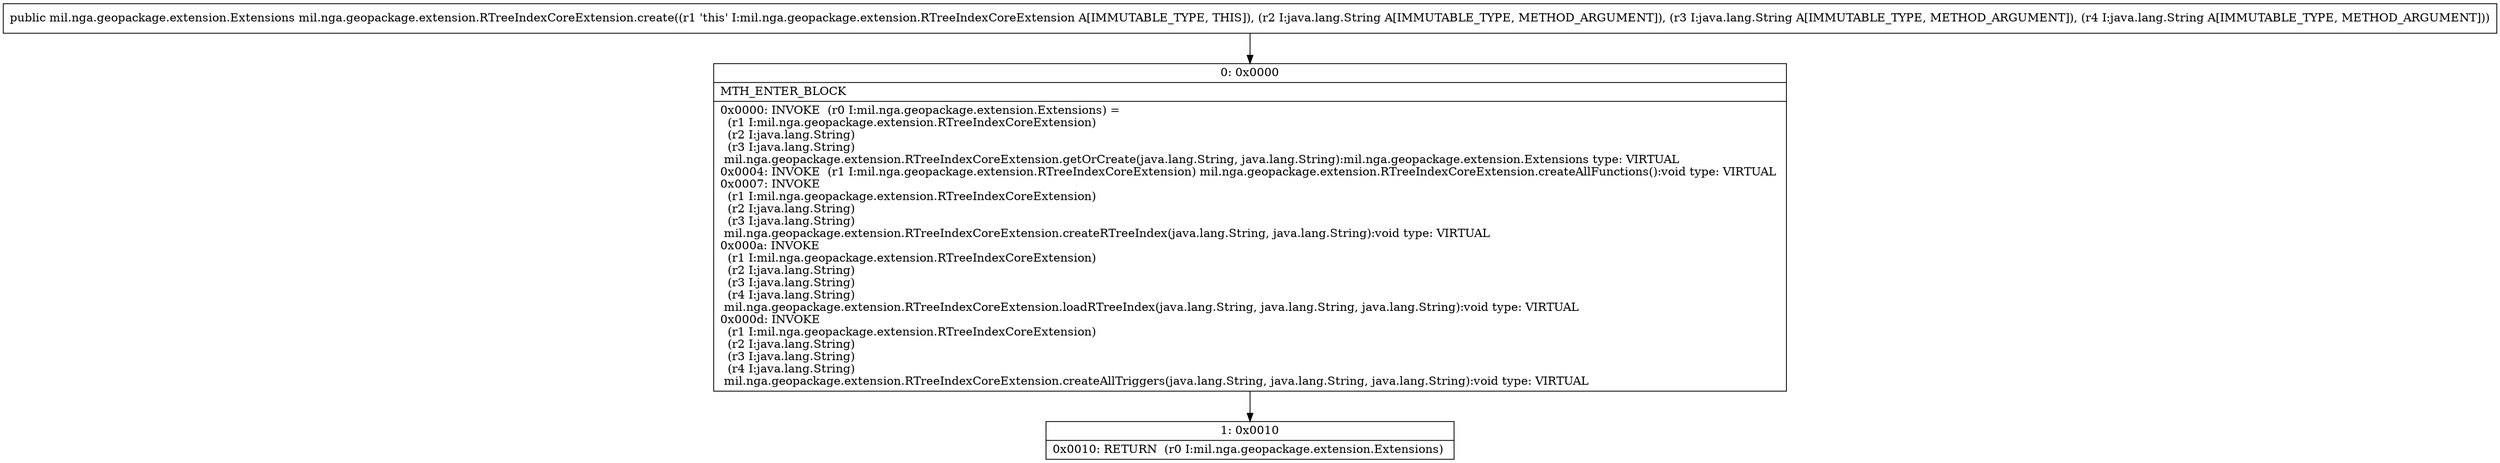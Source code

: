 digraph "CFG formil.nga.geopackage.extension.RTreeIndexCoreExtension.create(Ljava\/lang\/String;Ljava\/lang\/String;Ljava\/lang\/String;)Lmil\/nga\/geopackage\/extension\/Extensions;" {
Node_0 [shape=record,label="{0\:\ 0x0000|MTH_ENTER_BLOCK\l|0x0000: INVOKE  (r0 I:mil.nga.geopackage.extension.Extensions) = \l  (r1 I:mil.nga.geopackage.extension.RTreeIndexCoreExtension)\l  (r2 I:java.lang.String)\l  (r3 I:java.lang.String)\l mil.nga.geopackage.extension.RTreeIndexCoreExtension.getOrCreate(java.lang.String, java.lang.String):mil.nga.geopackage.extension.Extensions type: VIRTUAL \l0x0004: INVOKE  (r1 I:mil.nga.geopackage.extension.RTreeIndexCoreExtension) mil.nga.geopackage.extension.RTreeIndexCoreExtension.createAllFunctions():void type: VIRTUAL \l0x0007: INVOKE  \l  (r1 I:mil.nga.geopackage.extension.RTreeIndexCoreExtension)\l  (r2 I:java.lang.String)\l  (r3 I:java.lang.String)\l mil.nga.geopackage.extension.RTreeIndexCoreExtension.createRTreeIndex(java.lang.String, java.lang.String):void type: VIRTUAL \l0x000a: INVOKE  \l  (r1 I:mil.nga.geopackage.extension.RTreeIndexCoreExtension)\l  (r2 I:java.lang.String)\l  (r3 I:java.lang.String)\l  (r4 I:java.lang.String)\l mil.nga.geopackage.extension.RTreeIndexCoreExtension.loadRTreeIndex(java.lang.String, java.lang.String, java.lang.String):void type: VIRTUAL \l0x000d: INVOKE  \l  (r1 I:mil.nga.geopackage.extension.RTreeIndexCoreExtension)\l  (r2 I:java.lang.String)\l  (r3 I:java.lang.String)\l  (r4 I:java.lang.String)\l mil.nga.geopackage.extension.RTreeIndexCoreExtension.createAllTriggers(java.lang.String, java.lang.String, java.lang.String):void type: VIRTUAL \l}"];
Node_1 [shape=record,label="{1\:\ 0x0010|0x0010: RETURN  (r0 I:mil.nga.geopackage.extension.Extensions) \l}"];
MethodNode[shape=record,label="{public mil.nga.geopackage.extension.Extensions mil.nga.geopackage.extension.RTreeIndexCoreExtension.create((r1 'this' I:mil.nga.geopackage.extension.RTreeIndexCoreExtension A[IMMUTABLE_TYPE, THIS]), (r2 I:java.lang.String A[IMMUTABLE_TYPE, METHOD_ARGUMENT]), (r3 I:java.lang.String A[IMMUTABLE_TYPE, METHOD_ARGUMENT]), (r4 I:java.lang.String A[IMMUTABLE_TYPE, METHOD_ARGUMENT])) }"];
MethodNode -> Node_0;
Node_0 -> Node_1;
}

